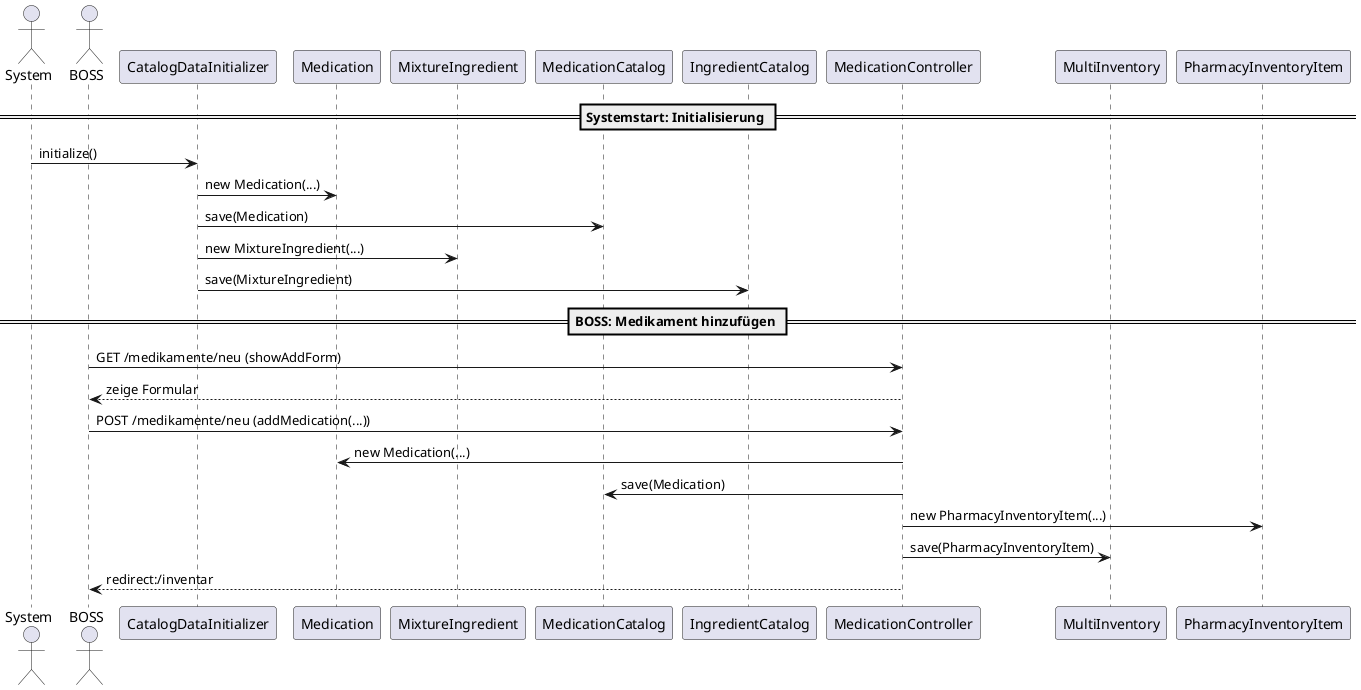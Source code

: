 @startuml
actor System as Systemstart
actor BOSS

participant CatalogDataInitializer
participant Medication
participant MixtureIngredient
participant MedicationCatalog
participant IngredientCatalog
participant MedicationController
participant MultiInventory
participant PharmacyInventoryItem

== Systemstart: Initialisierung ==
Systemstart -> CatalogDataInitializer : initialize()
CatalogDataInitializer -> Medication : new Medication(...)
CatalogDataInitializer -> MedicationCatalog : save(Medication)
CatalogDataInitializer -> MixtureIngredient : new MixtureIngredient(...)
CatalogDataInitializer -> IngredientCatalog : save(MixtureIngredient)

== BOSS: Medikament hinzufügen ==
BOSS -> MedicationController : GET /medikamente/neu (showAddForm)
MedicationController --> BOSS : zeige Formular

BOSS -> MedicationController : POST /medikamente/neu (addMedication(...))
MedicationController -> Medication : new Medication(...)
MedicationController -> MedicationCatalog : save(Medication)
MedicationController -> PharmacyInventoryItem : new PharmacyInventoryItem(...)
MedicationController -> MultiInventory : save(PharmacyInventoryItem)
MedicationController --> BOSS : redirect:/inventar

@enduml
